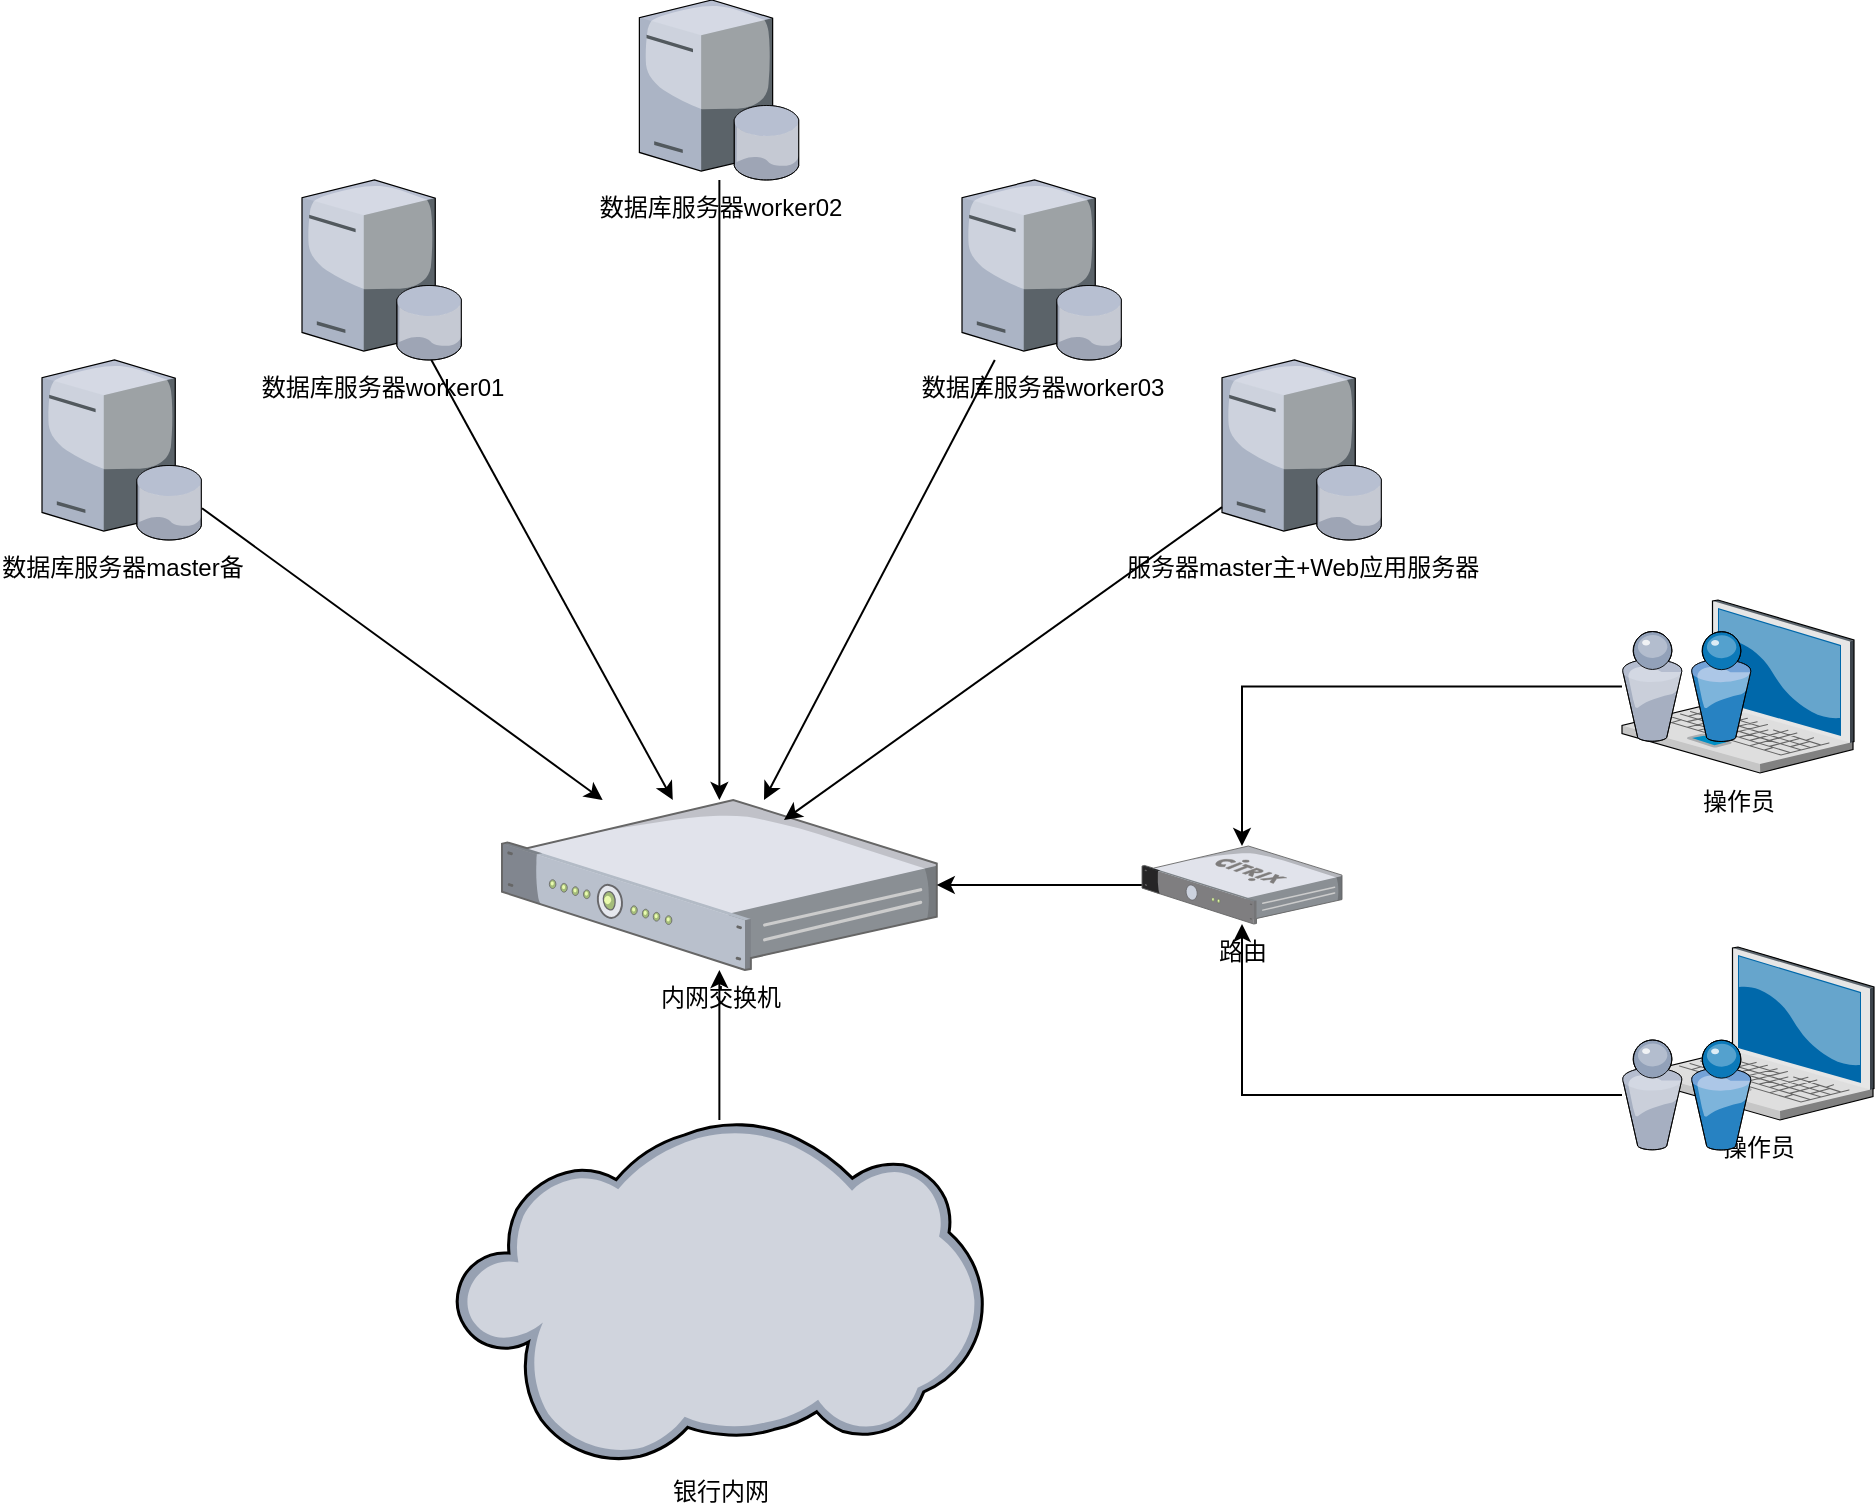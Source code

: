 <mxfile version="13.6.5" type="github">
  <diagram name="Page-1" id="822b0af5-4adb-64df-f703-e8dfc1f81529">
    <mxGraphModel dx="1298" dy="763" grid="1" gridSize="10" guides="1" tooltips="1" connect="1" arrows="1" fold="1" page="1" pageScale="1" pageWidth="1100" pageHeight="850" background="#ffffff" math="0" shadow="0">
      <root>
        <mxCell id="0" />
        <mxCell id="1" parent="0" />
        <mxCell id="iq4qOIdG8pDea5pl_avG-24" value="操作员" style="verticalLabelPosition=bottom;aspect=fixed;html=1;verticalAlign=top;strokeColor=none;align=center;outlineConnect=0;shape=mxgraph.citrix.laptop_2;" vertex="1" parent="1">
          <mxGeometry x="890" y="390" width="116" height="86.5" as="geometry" />
        </mxCell>
        <mxCell id="iq4qOIdG8pDea5pl_avG-1" value="服务器master主+Web应用服务器" style="verticalLabelPosition=bottom;aspect=fixed;html=1;verticalAlign=top;strokeColor=none;align=center;outlineConnect=0;shape=mxgraph.citrix.database_server;" vertex="1" parent="1">
          <mxGeometry x="690" y="270" width="80" height="90" as="geometry" />
        </mxCell>
        <mxCell id="iq4qOIdG8pDea5pl_avG-2" value="数据库服务器worker01" style="verticalLabelPosition=bottom;aspect=fixed;html=1;verticalAlign=top;strokeColor=none;align=center;outlineConnect=0;shape=mxgraph.citrix.database_server;" vertex="1" parent="1">
          <mxGeometry x="230" y="180" width="80" height="90" as="geometry" />
        </mxCell>
        <mxCell id="iq4qOIdG8pDea5pl_avG-16" style="edgeStyle=orthogonalEdgeStyle;rounded=0;orthogonalLoop=1;jettySize=auto;html=1;" edge="1" parent="1" source="iq4qOIdG8pDea5pl_avG-3" target="iq4qOIdG8pDea5pl_avG-13">
          <mxGeometry relative="1" as="geometry" />
        </mxCell>
        <mxCell id="iq4qOIdG8pDea5pl_avG-3" value="数据库服务器worker02" style="verticalLabelPosition=bottom;aspect=fixed;html=1;verticalAlign=top;strokeColor=none;align=center;outlineConnect=0;shape=mxgraph.citrix.database_server;" vertex="1" parent="1">
          <mxGeometry x="398.69" y="90" width="80" height="90" as="geometry" />
        </mxCell>
        <mxCell id="iq4qOIdG8pDea5pl_avG-4" value="数据库服务器worker03" style="verticalLabelPosition=bottom;aspect=fixed;html=1;verticalAlign=top;strokeColor=none;align=center;outlineConnect=0;shape=mxgraph.citrix.database_server;" vertex="1" parent="1">
          <mxGeometry x="560" y="180" width="80" height="90" as="geometry" />
        </mxCell>
        <mxCell id="iq4qOIdG8pDea5pl_avG-5" value="数据库服务器master备" style="verticalLabelPosition=bottom;aspect=fixed;html=1;verticalAlign=top;strokeColor=none;align=center;outlineConnect=0;shape=mxgraph.citrix.database_server;" vertex="1" parent="1">
          <mxGeometry x="100" y="270" width="80" height="90" as="geometry" />
        </mxCell>
        <mxCell id="iq4qOIdG8pDea5pl_avG-13" value="内网交换机" style="verticalLabelPosition=bottom;aspect=fixed;html=1;verticalAlign=top;strokeColor=none;align=center;outlineConnect=0;shape=mxgraph.citrix.1u_2u_server;" vertex="1" parent="1">
          <mxGeometry x="330" y="490" width="217.39" height="85" as="geometry" />
        </mxCell>
        <mxCell id="iq4qOIdG8pDea5pl_avG-21" style="edgeStyle=orthogonalEdgeStyle;rounded=0;orthogonalLoop=1;jettySize=auto;html=1;" edge="1" parent="1" source="iq4qOIdG8pDea5pl_avG-20" target="iq4qOIdG8pDea5pl_avG-13">
          <mxGeometry relative="1" as="geometry" />
        </mxCell>
        <mxCell id="iq4qOIdG8pDea5pl_avG-20" value="银行内网" style="verticalLabelPosition=bottom;aspect=fixed;html=1;verticalAlign=top;strokeColor=none;align=center;outlineConnect=0;shape=mxgraph.citrix.cloud;" vertex="1" parent="1">
          <mxGeometry x="306.71" y="650" width="263.96" height="172.26" as="geometry" />
        </mxCell>
        <mxCell id="iq4qOIdG8pDea5pl_avG-28" style="edgeStyle=orthogonalEdgeStyle;rounded=0;orthogonalLoop=1;jettySize=auto;html=1;" edge="1" parent="1" source="iq4qOIdG8pDea5pl_avG-23" target="iq4qOIdG8pDea5pl_avG-27">
          <mxGeometry relative="1" as="geometry" />
        </mxCell>
        <mxCell id="iq4qOIdG8pDea5pl_avG-23" value="" style="verticalLabelPosition=bottom;aspect=fixed;html=1;verticalAlign=top;strokeColor=none;align=center;outlineConnect=0;shape=mxgraph.citrix.users;" vertex="1" parent="1">
          <mxGeometry x="890" y="405.75" width="64.5" height="55" as="geometry" />
        </mxCell>
        <mxCell id="iq4qOIdG8pDea5pl_avG-25" value="操作员" style="verticalLabelPosition=bottom;aspect=fixed;html=1;verticalAlign=top;strokeColor=none;align=center;outlineConnect=0;shape=mxgraph.citrix.laptop_2;" vertex="1" parent="1">
          <mxGeometry x="900" y="563.5" width="116" height="86.5" as="geometry" />
        </mxCell>
        <mxCell id="iq4qOIdG8pDea5pl_avG-29" style="edgeStyle=orthogonalEdgeStyle;rounded=0;orthogonalLoop=1;jettySize=auto;html=1;" edge="1" parent="1" source="iq4qOIdG8pDea5pl_avG-26" target="iq4qOIdG8pDea5pl_avG-27">
          <mxGeometry relative="1" as="geometry" />
        </mxCell>
        <mxCell id="iq4qOIdG8pDea5pl_avG-26" value="" style="verticalLabelPosition=bottom;aspect=fixed;html=1;verticalAlign=top;strokeColor=none;align=center;outlineConnect=0;shape=mxgraph.citrix.users;" vertex="1" parent="1">
          <mxGeometry x="890" y="610" width="64.5" height="55" as="geometry" />
        </mxCell>
        <mxCell id="iq4qOIdG8pDea5pl_avG-30" style="edgeStyle=orthogonalEdgeStyle;rounded=0;orthogonalLoop=1;jettySize=auto;html=1;" edge="1" parent="1" source="iq4qOIdG8pDea5pl_avG-27" target="iq4qOIdG8pDea5pl_avG-13">
          <mxGeometry relative="1" as="geometry" />
        </mxCell>
        <mxCell id="iq4qOIdG8pDea5pl_avG-27" value="路由" style="verticalLabelPosition=bottom;aspect=fixed;html=1;verticalAlign=top;strokeColor=none;align=center;outlineConnect=0;shape=mxgraph.citrix.netscaler_gateway;" vertex="1" parent="1">
          <mxGeometry x="650" y="513" width="100" height="39" as="geometry" />
        </mxCell>
        <mxCell id="iq4qOIdG8pDea5pl_avG-32" value="" style="endArrow=classic;html=1;" edge="1" parent="1" source="iq4qOIdG8pDea5pl_avG-5" target="iq4qOIdG8pDea5pl_avG-13">
          <mxGeometry width="50" height="50" relative="1" as="geometry">
            <mxPoint x="500" y="500" as="sourcePoint" />
            <mxPoint x="550" y="450" as="targetPoint" />
          </mxGeometry>
        </mxCell>
        <mxCell id="iq4qOIdG8pDea5pl_avG-33" value="" style="endArrow=classic;html=1;" edge="1" parent="1" source="iq4qOIdG8pDea5pl_avG-2" target="iq4qOIdG8pDea5pl_avG-13">
          <mxGeometry width="50" height="50" relative="1" as="geometry">
            <mxPoint x="500" y="500" as="sourcePoint" />
            <mxPoint x="550" y="450" as="targetPoint" />
          </mxGeometry>
        </mxCell>
        <mxCell id="iq4qOIdG8pDea5pl_avG-34" value="" style="endArrow=classic;html=1;" edge="1" parent="1" source="iq4qOIdG8pDea5pl_avG-4" target="iq4qOIdG8pDea5pl_avG-13">
          <mxGeometry width="50" height="50" relative="1" as="geometry">
            <mxPoint x="304.687" y="280" as="sourcePoint" />
            <mxPoint x="425.379" y="500" as="targetPoint" />
          </mxGeometry>
        </mxCell>
        <mxCell id="iq4qOIdG8pDea5pl_avG-35" value="" style="endArrow=classic;html=1;" edge="1" parent="1" source="iq4qOIdG8pDea5pl_avG-1">
          <mxGeometry width="50" height="50" relative="1" as="geometry">
            <mxPoint x="586.394" y="280" as="sourcePoint" />
            <mxPoint x="470.989" y="500" as="targetPoint" />
          </mxGeometry>
        </mxCell>
      </root>
    </mxGraphModel>
  </diagram>
</mxfile>
